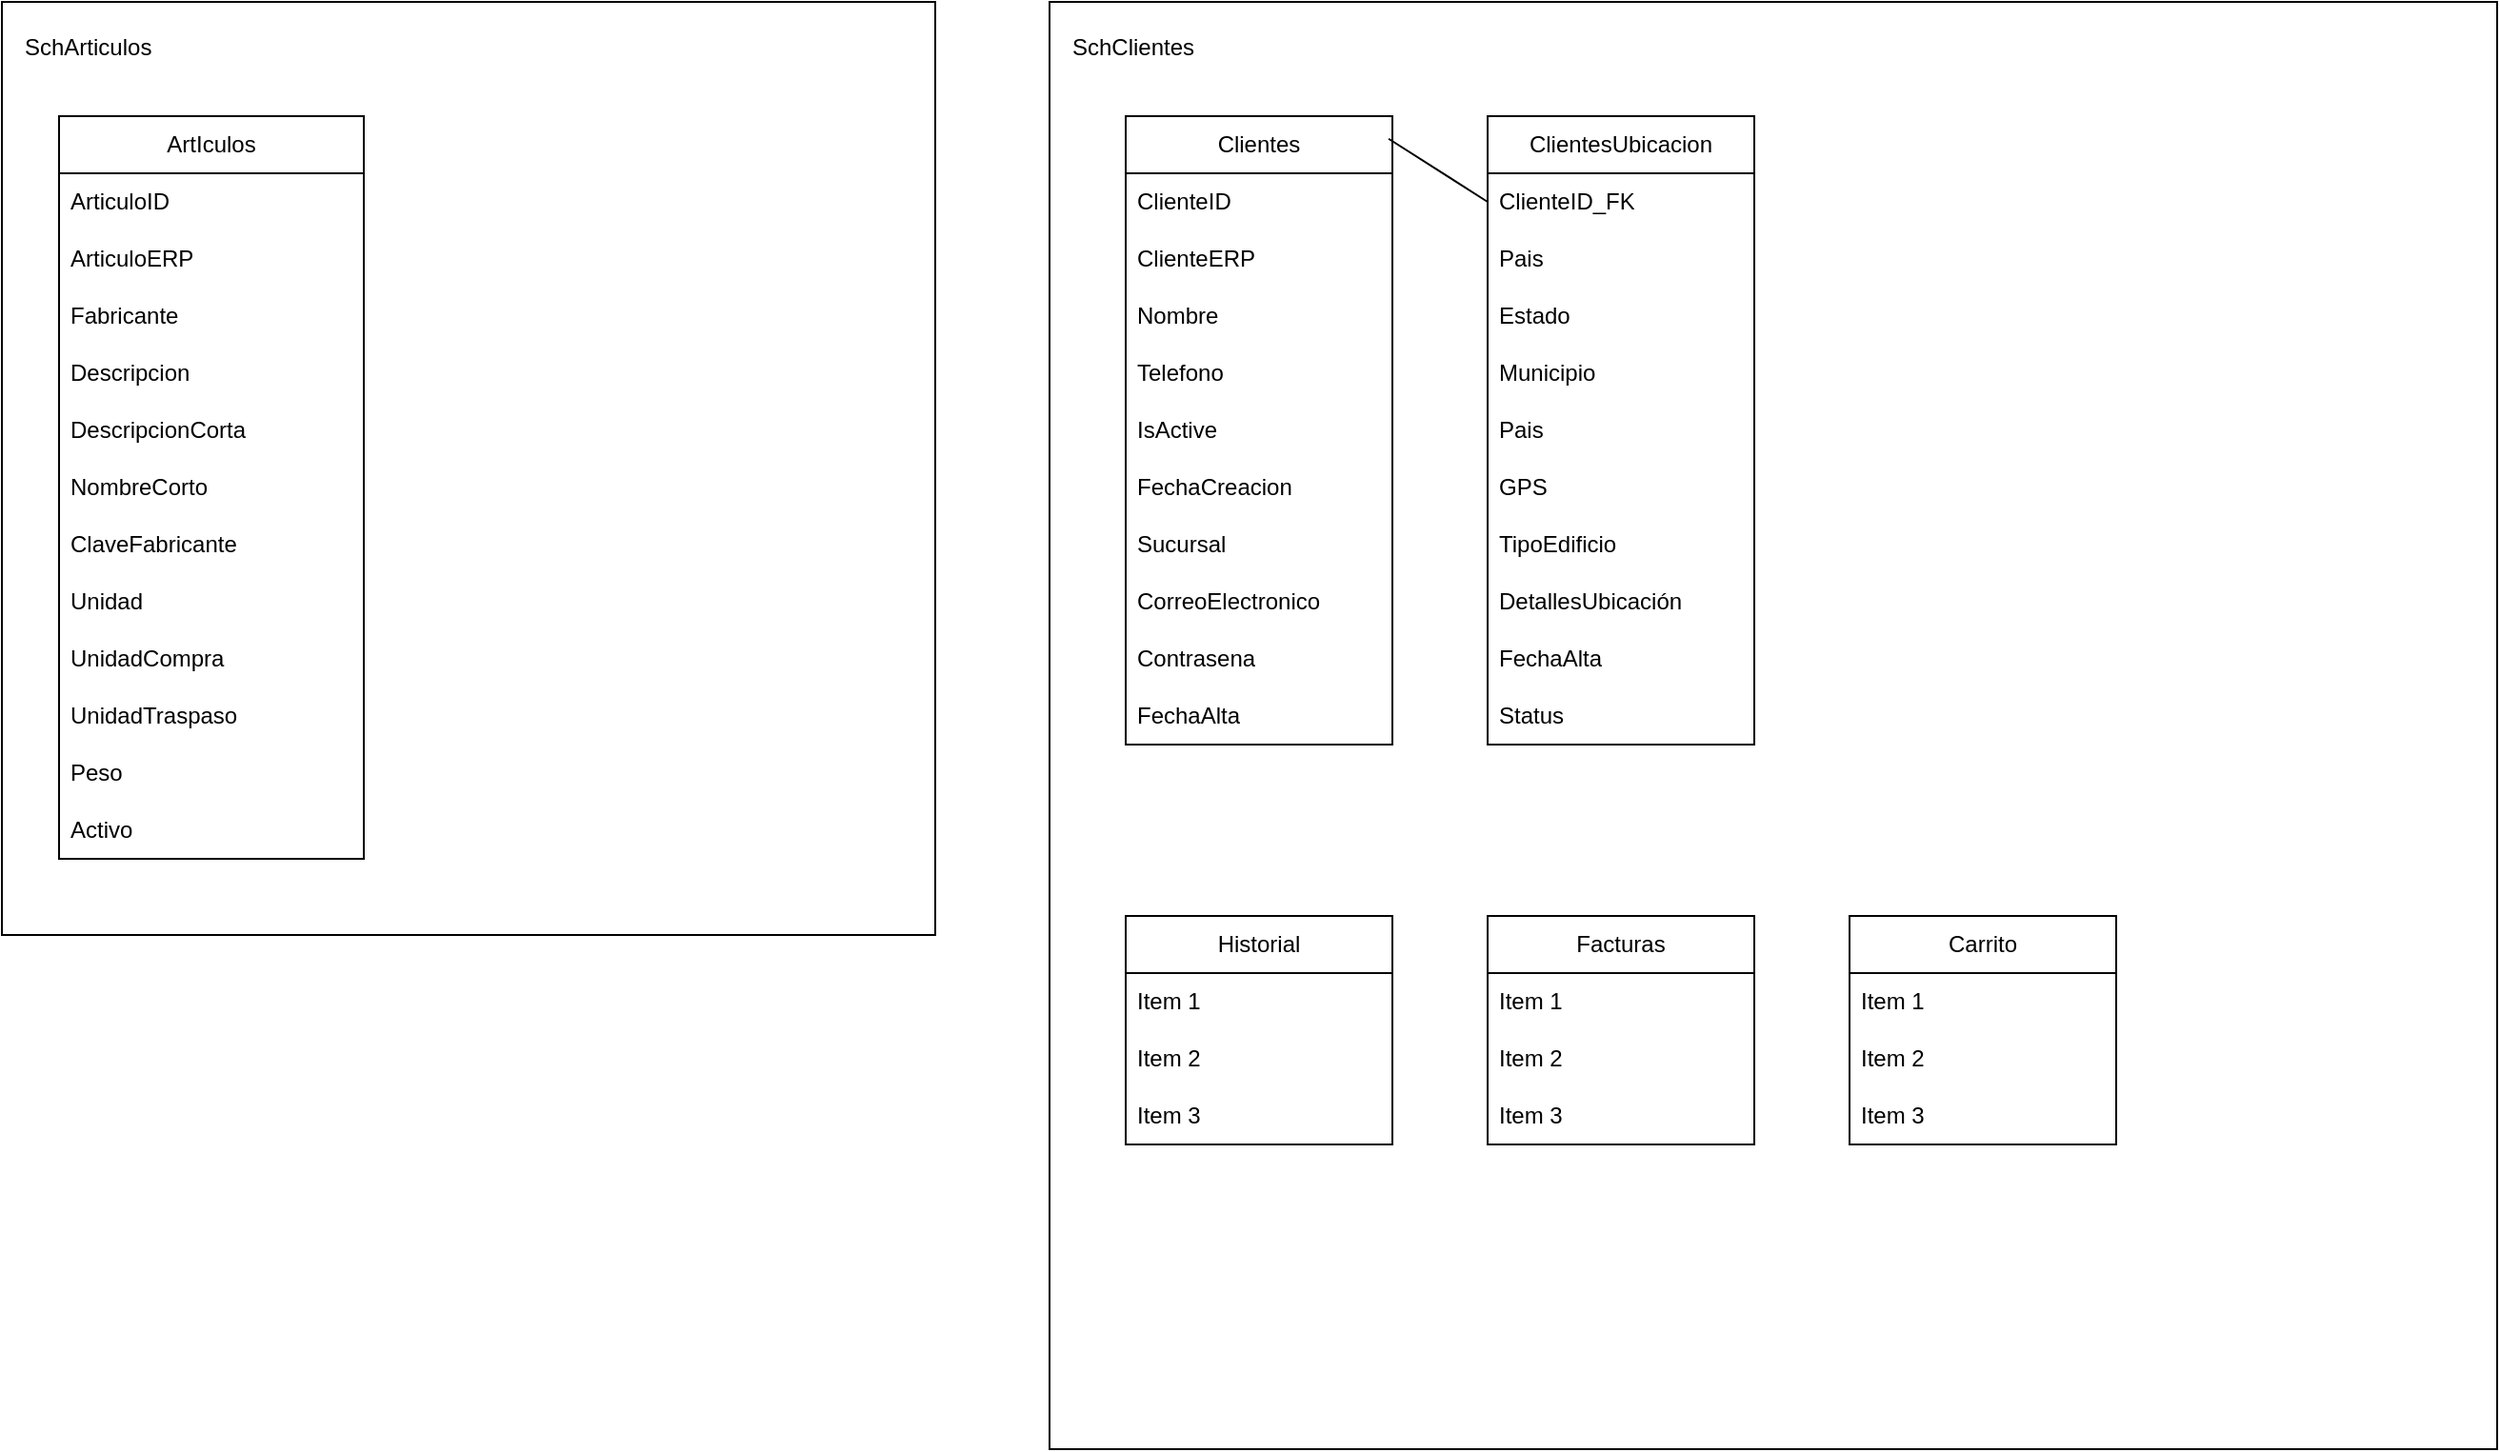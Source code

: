 <mxfile version="24.8.0">
  <diagram name="Página-1" id="-Oa0ZoqqJ8leHQBXM15z">
    <mxGraphModel dx="1114" dy="640" grid="1" gridSize="10" guides="1" tooltips="1" connect="1" arrows="1" fold="1" page="1" pageScale="1" pageWidth="3300" pageHeight="4681" math="0" shadow="0">
      <root>
        <mxCell id="0" />
        <mxCell id="1" parent="0" />
        <mxCell id="-HSyVg9oV8KMrMVxTOtN-9" value="" style="whiteSpace=wrap;html=1;aspect=fixed;movable=1;resizable=1;rotatable=1;deletable=1;editable=1;locked=0;connectable=1;" parent="1" vertex="1">
          <mxGeometry x="40" y="40" width="490" height="490" as="geometry" />
        </mxCell>
        <mxCell id="-HSyVg9oV8KMrMVxTOtN-10" value="&lt;div&gt;ArtIculos&lt;/div&gt;" style="swimlane;fontStyle=0;childLayout=stackLayout;horizontal=1;startSize=30;horizontalStack=0;resizeParent=1;resizeParentMax=0;resizeLast=0;collapsible=1;marginBottom=0;whiteSpace=wrap;html=1;" parent="1" vertex="1">
          <mxGeometry x="70" y="100" width="160" height="390" as="geometry" />
        </mxCell>
        <mxCell id="-HSyVg9oV8KMrMVxTOtN-11" value="ArticuloID" style="text;strokeColor=none;fillColor=none;align=left;verticalAlign=middle;spacingLeft=4;spacingRight=4;overflow=hidden;points=[[0,0.5],[1,0.5]];portConstraint=eastwest;rotatable=0;whiteSpace=wrap;html=1;" parent="-HSyVg9oV8KMrMVxTOtN-10" vertex="1">
          <mxGeometry y="30" width="160" height="30" as="geometry" />
        </mxCell>
        <mxCell id="-HSyVg9oV8KMrMVxTOtN-12" value="ArticuloERP" style="text;strokeColor=none;fillColor=none;align=left;verticalAlign=middle;spacingLeft=4;spacingRight=4;overflow=hidden;points=[[0,0.5],[1,0.5]];portConstraint=eastwest;rotatable=0;whiteSpace=wrap;html=1;" parent="-HSyVg9oV8KMrMVxTOtN-10" vertex="1">
          <mxGeometry y="60" width="160" height="30" as="geometry" />
        </mxCell>
        <mxCell id="-HSyVg9oV8KMrMVxTOtN-16" value="&lt;div&gt;Fabricante&lt;/div&gt;" style="text;strokeColor=none;fillColor=none;align=left;verticalAlign=middle;spacingLeft=4;spacingRight=4;overflow=hidden;points=[[0,0.5],[1,0.5]];portConstraint=eastwest;rotatable=0;whiteSpace=wrap;html=1;" parent="-HSyVg9oV8KMrMVxTOtN-10" vertex="1">
          <mxGeometry y="90" width="160" height="30" as="geometry" />
        </mxCell>
        <mxCell id="-HSyVg9oV8KMrMVxTOtN-17" value="&lt;div&gt;Descripcion&lt;/div&gt;" style="text;strokeColor=none;fillColor=none;align=left;verticalAlign=middle;spacingLeft=4;spacingRight=4;overflow=hidden;points=[[0,0.5],[1,0.5]];portConstraint=eastwest;rotatable=0;whiteSpace=wrap;html=1;" parent="-HSyVg9oV8KMrMVxTOtN-10" vertex="1">
          <mxGeometry y="120" width="160" height="30" as="geometry" />
        </mxCell>
        <mxCell id="-HSyVg9oV8KMrMVxTOtN-15" value="DescripcionCorta" style="text;strokeColor=none;fillColor=none;align=left;verticalAlign=middle;spacingLeft=4;spacingRight=4;overflow=hidden;points=[[0,0.5],[1,0.5]];portConstraint=eastwest;rotatable=0;whiteSpace=wrap;html=1;" parent="-HSyVg9oV8KMrMVxTOtN-10" vertex="1">
          <mxGeometry y="150" width="160" height="30" as="geometry" />
        </mxCell>
        <mxCell id="-HSyVg9oV8KMrMVxTOtN-14" value="NombreCorto" style="text;strokeColor=none;fillColor=none;align=left;verticalAlign=middle;spacingLeft=4;spacingRight=4;overflow=hidden;points=[[0,0.5],[1,0.5]];portConstraint=eastwest;rotatable=0;whiteSpace=wrap;html=1;" parent="-HSyVg9oV8KMrMVxTOtN-10" vertex="1">
          <mxGeometry y="180" width="160" height="30" as="geometry" />
        </mxCell>
        <mxCell id="-HSyVg9oV8KMrMVxTOtN-21" value="ClaveFabricante" style="text;strokeColor=none;fillColor=none;align=left;verticalAlign=middle;spacingLeft=4;spacingRight=4;overflow=hidden;points=[[0,0.5],[1,0.5]];portConstraint=eastwest;rotatable=0;whiteSpace=wrap;html=1;" parent="-HSyVg9oV8KMrMVxTOtN-10" vertex="1">
          <mxGeometry y="210" width="160" height="30" as="geometry" />
        </mxCell>
        <mxCell id="-HSyVg9oV8KMrMVxTOtN-20" value="Unidad" style="text;strokeColor=none;fillColor=none;align=left;verticalAlign=middle;spacingLeft=4;spacingRight=4;overflow=hidden;points=[[0,0.5],[1,0.5]];portConstraint=eastwest;rotatable=0;whiteSpace=wrap;html=1;" parent="-HSyVg9oV8KMrMVxTOtN-10" vertex="1">
          <mxGeometry y="240" width="160" height="30" as="geometry" />
        </mxCell>
        <mxCell id="-HSyVg9oV8KMrMVxTOtN-19" value="UnidadCompra" style="text;strokeColor=none;fillColor=none;align=left;verticalAlign=middle;spacingLeft=4;spacingRight=4;overflow=hidden;points=[[0,0.5],[1,0.5]];portConstraint=eastwest;rotatable=0;whiteSpace=wrap;html=1;" parent="-HSyVg9oV8KMrMVxTOtN-10" vertex="1">
          <mxGeometry y="270" width="160" height="30" as="geometry" />
        </mxCell>
        <mxCell id="-HSyVg9oV8KMrMVxTOtN-18" value="UnidadTraspaso" style="text;strokeColor=none;fillColor=none;align=left;verticalAlign=middle;spacingLeft=4;spacingRight=4;overflow=hidden;points=[[0,0.5],[1,0.5]];portConstraint=eastwest;rotatable=0;whiteSpace=wrap;html=1;" parent="-HSyVg9oV8KMrMVxTOtN-10" vertex="1">
          <mxGeometry y="300" width="160" height="30" as="geometry" />
        </mxCell>
        <mxCell id="-HSyVg9oV8KMrMVxTOtN-13" value="Peso" style="text;strokeColor=none;fillColor=none;align=left;verticalAlign=middle;spacingLeft=4;spacingRight=4;overflow=hidden;points=[[0,0.5],[1,0.5]];portConstraint=eastwest;rotatable=0;whiteSpace=wrap;html=1;" parent="-HSyVg9oV8KMrMVxTOtN-10" vertex="1">
          <mxGeometry y="330" width="160" height="30" as="geometry" />
        </mxCell>
        <mxCell id="-HSyVg9oV8KMrMVxTOtN-22" value="Activo" style="text;strokeColor=none;fillColor=none;align=left;verticalAlign=middle;spacingLeft=4;spacingRight=4;overflow=hidden;points=[[0,0.5],[1,0.5]];portConstraint=eastwest;rotatable=0;whiteSpace=wrap;html=1;" parent="-HSyVg9oV8KMrMVxTOtN-10" vertex="1">
          <mxGeometry y="360" width="160" height="30" as="geometry" />
        </mxCell>
        <mxCell id="-HSyVg9oV8KMrMVxTOtN-23" value="SchArticulos" style="text;html=1;whiteSpace=wrap;overflow=hidden;rounded=0;" parent="1" vertex="1">
          <mxGeometry x="50" y="50" width="70" height="30" as="geometry" />
        </mxCell>
        <mxCell id="SXsqFP3B-kvxtjfnFSJw-1" value="" style="whiteSpace=wrap;html=1;aspect=fixed;movable=1;resizable=1;rotatable=1;deletable=1;editable=1;locked=0;connectable=1;" vertex="1" parent="1">
          <mxGeometry x="590" y="40" width="760" height="760" as="geometry" />
        </mxCell>
        <mxCell id="SXsqFP3B-kvxtjfnFSJw-2" value="&lt;div&gt;Clientes&lt;/div&gt;" style="swimlane;fontStyle=0;childLayout=stackLayout;horizontal=1;startSize=30;horizontalStack=0;resizeParent=1;resizeParentMax=0;resizeLast=0;collapsible=1;marginBottom=0;whiteSpace=wrap;html=1;" vertex="1" parent="1">
          <mxGeometry x="630" y="100" width="140" height="330" as="geometry" />
        </mxCell>
        <mxCell id="SXsqFP3B-kvxtjfnFSJw-3" value="ClienteID" style="text;strokeColor=none;fillColor=none;align=left;verticalAlign=middle;spacingLeft=4;spacingRight=4;overflow=hidden;points=[[0,0.5],[1,0.5]];portConstraint=eastwest;rotatable=0;whiteSpace=wrap;html=1;" vertex="1" parent="SXsqFP3B-kvxtjfnFSJw-2">
          <mxGeometry y="30" width="140" height="30" as="geometry" />
        </mxCell>
        <mxCell id="SXsqFP3B-kvxtjfnFSJw-4" value="ClienteERP" style="text;strokeColor=none;fillColor=none;align=left;verticalAlign=middle;spacingLeft=4;spacingRight=4;overflow=hidden;points=[[0,0.5],[1,0.5]];portConstraint=eastwest;rotatable=0;whiteSpace=wrap;html=1;" vertex="1" parent="SXsqFP3B-kvxtjfnFSJw-2">
          <mxGeometry y="60" width="140" height="30" as="geometry" />
        </mxCell>
        <mxCell id="SXsqFP3B-kvxtjfnFSJw-11" value="Nombre" style="text;strokeColor=none;fillColor=none;align=left;verticalAlign=middle;spacingLeft=4;spacingRight=4;overflow=hidden;points=[[0,0.5],[1,0.5]];portConstraint=eastwest;rotatable=0;whiteSpace=wrap;html=1;" vertex="1" parent="SXsqFP3B-kvxtjfnFSJw-2">
          <mxGeometry y="90" width="140" height="30" as="geometry" />
        </mxCell>
        <mxCell id="SXsqFP3B-kvxtjfnFSJw-10" value="Telefono" style="text;strokeColor=none;fillColor=none;align=left;verticalAlign=middle;spacingLeft=4;spacingRight=4;overflow=hidden;points=[[0,0.5],[1,0.5]];portConstraint=eastwest;rotatable=0;whiteSpace=wrap;html=1;" vertex="1" parent="SXsqFP3B-kvxtjfnFSJw-2">
          <mxGeometry y="120" width="140" height="30" as="geometry" />
        </mxCell>
        <mxCell id="SXsqFP3B-kvxtjfnFSJw-9" value="IsActive" style="text;strokeColor=none;fillColor=none;align=left;verticalAlign=middle;spacingLeft=4;spacingRight=4;overflow=hidden;points=[[0,0.5],[1,0.5]];portConstraint=eastwest;rotatable=0;whiteSpace=wrap;html=1;" vertex="1" parent="SXsqFP3B-kvxtjfnFSJw-2">
          <mxGeometry y="150" width="140" height="30" as="geometry" />
        </mxCell>
        <mxCell id="SXsqFP3B-kvxtjfnFSJw-8" value="FechaCreacion" style="text;strokeColor=none;fillColor=none;align=left;verticalAlign=middle;spacingLeft=4;spacingRight=4;overflow=hidden;points=[[0,0.5],[1,0.5]];portConstraint=eastwest;rotatable=0;whiteSpace=wrap;html=1;" vertex="1" parent="SXsqFP3B-kvxtjfnFSJw-2">
          <mxGeometry y="180" width="140" height="30" as="geometry" />
        </mxCell>
        <mxCell id="SXsqFP3B-kvxtjfnFSJw-7" value="Sucursal" style="text;strokeColor=none;fillColor=none;align=left;verticalAlign=middle;spacingLeft=4;spacingRight=4;overflow=hidden;points=[[0,0.5],[1,0.5]];portConstraint=eastwest;rotatable=0;whiteSpace=wrap;html=1;" vertex="1" parent="SXsqFP3B-kvxtjfnFSJw-2">
          <mxGeometry y="210" width="140" height="30" as="geometry" />
        </mxCell>
        <mxCell id="SXsqFP3B-kvxtjfnFSJw-24" value="CorreoElectronico" style="text;strokeColor=none;fillColor=none;align=left;verticalAlign=middle;spacingLeft=4;spacingRight=4;overflow=hidden;points=[[0,0.5],[1,0.5]];portConstraint=eastwest;rotatable=0;whiteSpace=wrap;html=1;" vertex="1" parent="SXsqFP3B-kvxtjfnFSJw-2">
          <mxGeometry y="240" width="140" height="30" as="geometry" />
        </mxCell>
        <mxCell id="SXsqFP3B-kvxtjfnFSJw-25" value="Contrasena" style="text;strokeColor=none;fillColor=none;align=left;verticalAlign=middle;spacingLeft=4;spacingRight=4;overflow=hidden;points=[[0,0.5],[1,0.5]];portConstraint=eastwest;rotatable=0;whiteSpace=wrap;html=1;" vertex="1" parent="SXsqFP3B-kvxtjfnFSJw-2">
          <mxGeometry y="270" width="140" height="30" as="geometry" />
        </mxCell>
        <mxCell id="SXsqFP3B-kvxtjfnFSJw-43" value="FechaAlta" style="text;strokeColor=none;fillColor=none;align=left;verticalAlign=middle;spacingLeft=4;spacingRight=4;overflow=hidden;points=[[0,0.5],[1,0.5]];portConstraint=eastwest;rotatable=0;whiteSpace=wrap;html=1;" vertex="1" parent="SXsqFP3B-kvxtjfnFSJw-2">
          <mxGeometry y="300" width="140" height="30" as="geometry" />
        </mxCell>
        <mxCell id="SXsqFP3B-kvxtjfnFSJw-6" value="&lt;div&gt;SchClientes&lt;/div&gt;" style="text;html=1;whiteSpace=wrap;overflow=hidden;rounded=0;" vertex="1" parent="1">
          <mxGeometry x="600" y="50" width="90" height="30" as="geometry" />
        </mxCell>
        <mxCell id="SXsqFP3B-kvxtjfnFSJw-12" value="&lt;div&gt;Carrito&lt;/div&gt;" style="swimlane;fontStyle=0;childLayout=stackLayout;horizontal=1;startSize=30;horizontalStack=0;resizeParent=1;resizeParentMax=0;resizeLast=0;collapsible=1;marginBottom=0;whiteSpace=wrap;html=1;" vertex="1" parent="1">
          <mxGeometry x="1010" y="520" width="140" height="120" as="geometry" />
        </mxCell>
        <mxCell id="SXsqFP3B-kvxtjfnFSJw-13" value="Item 1" style="text;strokeColor=none;fillColor=none;align=left;verticalAlign=middle;spacingLeft=4;spacingRight=4;overflow=hidden;points=[[0,0.5],[1,0.5]];portConstraint=eastwest;rotatable=0;whiteSpace=wrap;html=1;" vertex="1" parent="SXsqFP3B-kvxtjfnFSJw-12">
          <mxGeometry y="30" width="140" height="30" as="geometry" />
        </mxCell>
        <mxCell id="SXsqFP3B-kvxtjfnFSJw-14" value="Item 2" style="text;strokeColor=none;fillColor=none;align=left;verticalAlign=middle;spacingLeft=4;spacingRight=4;overflow=hidden;points=[[0,0.5],[1,0.5]];portConstraint=eastwest;rotatable=0;whiteSpace=wrap;html=1;" vertex="1" parent="SXsqFP3B-kvxtjfnFSJw-12">
          <mxGeometry y="60" width="140" height="30" as="geometry" />
        </mxCell>
        <mxCell id="SXsqFP3B-kvxtjfnFSJw-15" value="Item 3" style="text;strokeColor=none;fillColor=none;align=left;verticalAlign=middle;spacingLeft=4;spacingRight=4;overflow=hidden;points=[[0,0.5],[1,0.5]];portConstraint=eastwest;rotatable=0;whiteSpace=wrap;html=1;" vertex="1" parent="SXsqFP3B-kvxtjfnFSJw-12">
          <mxGeometry y="90" width="140" height="30" as="geometry" />
        </mxCell>
        <mxCell id="SXsqFP3B-kvxtjfnFSJw-16" value="Facturas" style="swimlane;fontStyle=0;childLayout=stackLayout;horizontal=1;startSize=30;horizontalStack=0;resizeParent=1;resizeParentMax=0;resizeLast=0;collapsible=1;marginBottom=0;whiteSpace=wrap;html=1;" vertex="1" parent="1">
          <mxGeometry x="820" y="520" width="140" height="120" as="geometry" />
        </mxCell>
        <mxCell id="SXsqFP3B-kvxtjfnFSJw-17" value="Item 1" style="text;strokeColor=none;fillColor=none;align=left;verticalAlign=middle;spacingLeft=4;spacingRight=4;overflow=hidden;points=[[0,0.5],[1,0.5]];portConstraint=eastwest;rotatable=0;whiteSpace=wrap;html=1;" vertex="1" parent="SXsqFP3B-kvxtjfnFSJw-16">
          <mxGeometry y="30" width="140" height="30" as="geometry" />
        </mxCell>
        <mxCell id="SXsqFP3B-kvxtjfnFSJw-18" value="Item 2" style="text;strokeColor=none;fillColor=none;align=left;verticalAlign=middle;spacingLeft=4;spacingRight=4;overflow=hidden;points=[[0,0.5],[1,0.5]];portConstraint=eastwest;rotatable=0;whiteSpace=wrap;html=1;" vertex="1" parent="SXsqFP3B-kvxtjfnFSJw-16">
          <mxGeometry y="60" width="140" height="30" as="geometry" />
        </mxCell>
        <mxCell id="SXsqFP3B-kvxtjfnFSJw-19" value="Item 3" style="text;strokeColor=none;fillColor=none;align=left;verticalAlign=middle;spacingLeft=4;spacingRight=4;overflow=hidden;points=[[0,0.5],[1,0.5]];portConstraint=eastwest;rotatable=0;whiteSpace=wrap;html=1;" vertex="1" parent="SXsqFP3B-kvxtjfnFSJw-16">
          <mxGeometry y="90" width="140" height="30" as="geometry" />
        </mxCell>
        <mxCell id="SXsqFP3B-kvxtjfnFSJw-20" value="&lt;div&gt;Historial&lt;/div&gt;" style="swimlane;fontStyle=0;childLayout=stackLayout;horizontal=1;startSize=30;horizontalStack=0;resizeParent=1;resizeParentMax=0;resizeLast=0;collapsible=1;marginBottom=0;whiteSpace=wrap;html=1;" vertex="1" parent="1">
          <mxGeometry x="630" y="520" width="140" height="120" as="geometry" />
        </mxCell>
        <mxCell id="SXsqFP3B-kvxtjfnFSJw-21" value="Item 1" style="text;strokeColor=none;fillColor=none;align=left;verticalAlign=middle;spacingLeft=4;spacingRight=4;overflow=hidden;points=[[0,0.5],[1,0.5]];portConstraint=eastwest;rotatable=0;whiteSpace=wrap;html=1;" vertex="1" parent="SXsqFP3B-kvxtjfnFSJw-20">
          <mxGeometry y="30" width="140" height="30" as="geometry" />
        </mxCell>
        <mxCell id="SXsqFP3B-kvxtjfnFSJw-22" value="Item 2" style="text;strokeColor=none;fillColor=none;align=left;verticalAlign=middle;spacingLeft=4;spacingRight=4;overflow=hidden;points=[[0,0.5],[1,0.5]];portConstraint=eastwest;rotatable=0;whiteSpace=wrap;html=1;" vertex="1" parent="SXsqFP3B-kvxtjfnFSJw-20">
          <mxGeometry y="60" width="140" height="30" as="geometry" />
        </mxCell>
        <mxCell id="SXsqFP3B-kvxtjfnFSJw-23" value="Item 3" style="text;strokeColor=none;fillColor=none;align=left;verticalAlign=middle;spacingLeft=4;spacingRight=4;overflow=hidden;points=[[0,0.5],[1,0.5]];portConstraint=eastwest;rotatable=0;whiteSpace=wrap;html=1;" vertex="1" parent="SXsqFP3B-kvxtjfnFSJw-20">
          <mxGeometry y="90" width="140" height="30" as="geometry" />
        </mxCell>
        <mxCell id="SXsqFP3B-kvxtjfnFSJw-26" value="ClientesUbicacion" style="swimlane;fontStyle=0;childLayout=stackLayout;horizontal=1;startSize=30;horizontalStack=0;resizeParent=1;resizeParentMax=0;resizeLast=0;collapsible=1;marginBottom=0;whiteSpace=wrap;html=1;" vertex="1" parent="1">
          <mxGeometry x="820" y="100" width="140" height="330" as="geometry" />
        </mxCell>
        <mxCell id="SXsqFP3B-kvxtjfnFSJw-27" value="ClienteID_FK" style="text;strokeColor=none;fillColor=none;align=left;verticalAlign=middle;spacingLeft=4;spacingRight=4;overflow=hidden;points=[[0,0.5],[1,0.5]];portConstraint=eastwest;rotatable=0;whiteSpace=wrap;html=1;" vertex="1" parent="SXsqFP3B-kvxtjfnFSJw-26">
          <mxGeometry y="30" width="140" height="30" as="geometry" />
        </mxCell>
        <mxCell id="SXsqFP3B-kvxtjfnFSJw-28" value="Pais" style="text;strokeColor=none;fillColor=none;align=left;verticalAlign=middle;spacingLeft=4;spacingRight=4;overflow=hidden;points=[[0,0.5],[1,0.5]];portConstraint=eastwest;rotatable=0;whiteSpace=wrap;html=1;" vertex="1" parent="SXsqFP3B-kvxtjfnFSJw-26">
          <mxGeometry y="60" width="140" height="30" as="geometry" />
        </mxCell>
        <mxCell id="SXsqFP3B-kvxtjfnFSJw-30" value="Estado" style="text;strokeColor=none;fillColor=none;align=left;verticalAlign=middle;spacingLeft=4;spacingRight=4;overflow=hidden;points=[[0,0.5],[1,0.5]];portConstraint=eastwest;rotatable=0;whiteSpace=wrap;html=1;" vertex="1" parent="SXsqFP3B-kvxtjfnFSJw-26">
          <mxGeometry y="90" width="140" height="30" as="geometry" />
        </mxCell>
        <mxCell id="SXsqFP3B-kvxtjfnFSJw-31" value="Municipio" style="text;strokeColor=none;fillColor=none;align=left;verticalAlign=middle;spacingLeft=4;spacingRight=4;overflow=hidden;points=[[0,0.5],[1,0.5]];portConstraint=eastwest;rotatable=0;whiteSpace=wrap;html=1;" vertex="1" parent="SXsqFP3B-kvxtjfnFSJw-26">
          <mxGeometry y="120" width="140" height="30" as="geometry" />
        </mxCell>
        <mxCell id="SXsqFP3B-kvxtjfnFSJw-32" value="Pais" style="text;strokeColor=none;fillColor=none;align=left;verticalAlign=middle;spacingLeft=4;spacingRight=4;overflow=hidden;points=[[0,0.5],[1,0.5]];portConstraint=eastwest;rotatable=0;whiteSpace=wrap;html=1;" vertex="1" parent="SXsqFP3B-kvxtjfnFSJw-26">
          <mxGeometry y="150" width="140" height="30" as="geometry" />
        </mxCell>
        <mxCell id="SXsqFP3B-kvxtjfnFSJw-42" value="&lt;div&gt;GPS&lt;/div&gt;" style="text;strokeColor=none;fillColor=none;align=left;verticalAlign=middle;spacingLeft=4;spacingRight=4;overflow=hidden;points=[[0,0.5],[1,0.5]];portConstraint=eastwest;rotatable=0;whiteSpace=wrap;html=1;" vertex="1" parent="SXsqFP3B-kvxtjfnFSJw-26">
          <mxGeometry y="180" width="140" height="30" as="geometry" />
        </mxCell>
        <mxCell id="SXsqFP3B-kvxtjfnFSJw-47" value="TipoEdificio" style="text;strokeColor=none;fillColor=none;align=left;verticalAlign=middle;spacingLeft=4;spacingRight=4;overflow=hidden;points=[[0,0.5],[1,0.5]];portConstraint=eastwest;rotatable=0;whiteSpace=wrap;html=1;" vertex="1" parent="SXsqFP3B-kvxtjfnFSJw-26">
          <mxGeometry y="210" width="140" height="30" as="geometry" />
        </mxCell>
        <mxCell id="SXsqFP3B-kvxtjfnFSJw-29" value="DetallesUbicación" style="text;strokeColor=none;fillColor=none;align=left;verticalAlign=middle;spacingLeft=4;spacingRight=4;overflow=hidden;points=[[0,0.5],[1,0.5]];portConstraint=eastwest;rotatable=0;whiteSpace=wrap;html=1;" vertex="1" parent="SXsqFP3B-kvxtjfnFSJw-26">
          <mxGeometry y="240" width="140" height="30" as="geometry" />
        </mxCell>
        <mxCell id="SXsqFP3B-kvxtjfnFSJw-44" value="FechaAlta" style="text;strokeColor=none;fillColor=none;align=left;verticalAlign=middle;spacingLeft=4;spacingRight=4;overflow=hidden;points=[[0,0.5],[1,0.5]];portConstraint=eastwest;rotatable=0;whiteSpace=wrap;html=1;" vertex="1" parent="SXsqFP3B-kvxtjfnFSJw-26">
          <mxGeometry y="270" width="140" height="30" as="geometry" />
        </mxCell>
        <mxCell id="SXsqFP3B-kvxtjfnFSJw-46" value="Status" style="text;strokeColor=none;fillColor=none;align=left;verticalAlign=middle;spacingLeft=4;spacingRight=4;overflow=hidden;points=[[0,0.5],[1,0.5]];portConstraint=eastwest;rotatable=0;whiteSpace=wrap;html=1;" vertex="1" parent="SXsqFP3B-kvxtjfnFSJw-26">
          <mxGeometry y="300" width="140" height="30" as="geometry" />
        </mxCell>
        <mxCell id="SXsqFP3B-kvxtjfnFSJw-50" value="" style="endArrow=none;html=1;rounded=0;exitX=0;exitY=0.5;exitDx=0;exitDy=0;entryX=0.986;entryY=0.036;entryDx=0;entryDy=0;entryPerimeter=0;" edge="1" parent="1" source="SXsqFP3B-kvxtjfnFSJw-27" target="SXsqFP3B-kvxtjfnFSJw-2">
          <mxGeometry width="50" height="50" relative="1" as="geometry">
            <mxPoint x="970" y="420" as="sourcePoint" />
            <mxPoint x="1020" y="370" as="targetPoint" />
          </mxGeometry>
        </mxCell>
      </root>
    </mxGraphModel>
  </diagram>
</mxfile>
